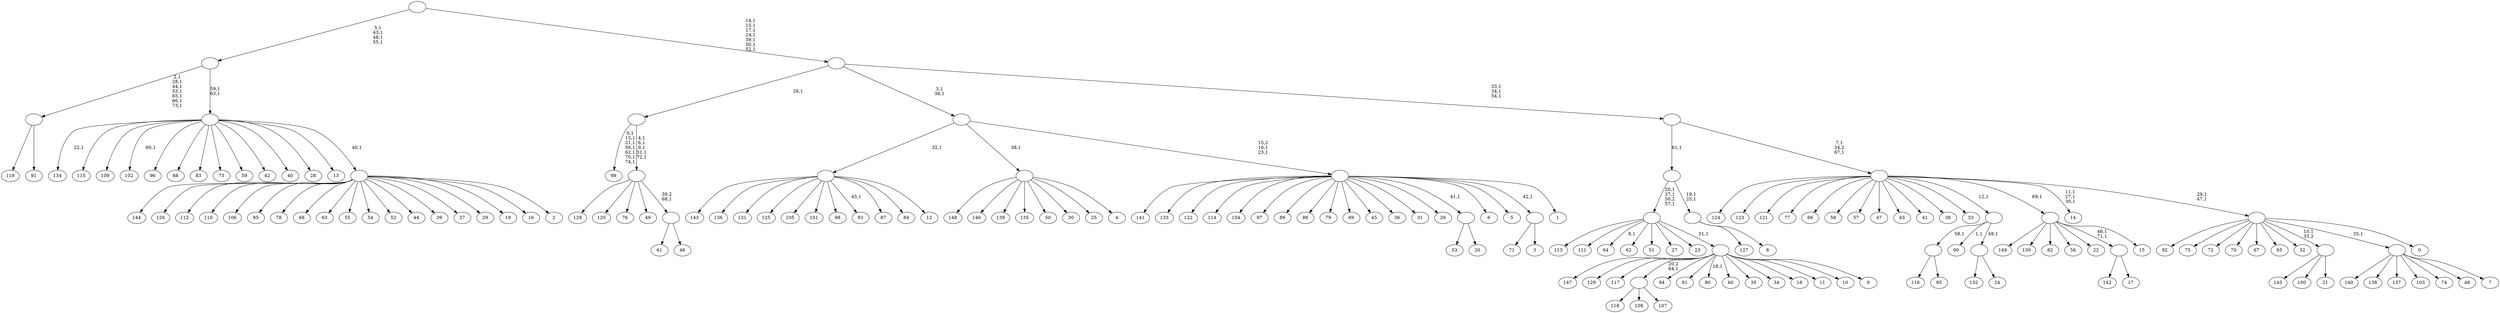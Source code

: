 digraph T {
	225 [label="149"]
	224 [label="148"]
	223 [label="147"]
	222 [label="146"]
	221 [label="145"]
	220 [label="144"]
	219 [label="143"]
	218 [label="142"]
	217 [label="141"]
	216 [label="140"]
	215 [label="139"]
	214 [label="138"]
	213 [label="137"]
	212 [label="136"]
	211 [label="135"]
	210 [label="134"]
	208 [label="133"]
	207 [label="132"]
	206 [label="131"]
	205 [label="130"]
	204 [label="129"]
	203 [label="128"]
	202 [label="127"]
	201 [label="126"]
	200 [label="125"]
	199 [label="124"]
	198 [label="123"]
	197 [label="122"]
	196 [label="121"]
	195 [label="120"]
	194 [label="119"]
	193 [label="118"]
	192 [label="117"]
	191 [label="116"]
	190 [label="115"]
	189 [label="114"]
	188 [label="113"]
	187 [label="112"]
	186 [label="111"]
	185 [label="110"]
	184 [label="109"]
	183 [label="108"]
	182 [label="107"]
	181 [label=""]
	180 [label="106"]
	179 [label="105"]
	178 [label="104"]
	177 [label="103"]
	176 [label="102"]
	174 [label="101"]
	173 [label="100"]
	172 [label="99"]
	164 [label="98"]
	163 [label="97"]
	162 [label="96"]
	161 [label="95"]
	160 [label=""]
	159 [label="94"]
	158 [label="93"]
	156 [label="92"]
	155 [label="91"]
	154 [label=""]
	147 [label="90"]
	145 [label="89"]
	144 [label="88"]
	143 [label="87"]
	142 [label="86"]
	141 [label="85"]
	140 [label="84"]
	139 [label="83"]
	138 [label="82"]
	137 [label="81"]
	136 [label="80"]
	134 [label="79"]
	133 [label="78"]
	132 [label="77"]
	131 [label="76"]
	130 [label="75"]
	129 [label="74"]
	128 [label="73"]
	127 [label="72"]
	126 [label="71"]
	125 [label="70"]
	124 [label="69"]
	123 [label="68"]
	122 [label="67"]
	121 [label="66"]
	120 [label="65"]
	119 [label="64"]
	117 [label="63"]
	116 [label="62"]
	115 [label="61"]
	114 [label="60"]
	113 [label="59"]
	112 [label="58"]
	111 [label="57"]
	110 [label="56"]
	109 [label="55"]
	108 [label="54"]
	107 [label="53"]
	106 [label="52"]
	105 [label="51"]
	104 [label="50"]
	103 [label="49"]
	102 [label="48"]
	101 [label="47"]
	100 [label="46"]
	99 [label=""]
	98 [label=""]
	93 [label=""]
	92 [label="45"]
	91 [label="44"]
	90 [label="43"]
	89 [label="42"]
	88 [label="41"]
	87 [label="40"]
	86 [label="39"]
	85 [label="38"]
	84 [label="37"]
	83 [label="36"]
	82 [label="35"]
	81 [label="34"]
	80 [label="33"]
	79 [label="32"]
	78 [label="31"]
	77 [label="30"]
	76 [label="29"]
	75 [label="28"]
	74 [label="27"]
	73 [label="26"]
	72 [label="25"]
	71 [label="24"]
	70 [label=""]
	69 [label=""]
	68 [label="23"]
	67 [label="22"]
	66 [label="21"]
	65 [label=""]
	64 [label="20"]
	63 [label=""]
	62 [label="19"]
	61 [label="18"]
	60 [label="17"]
	59 [label=""]
	57 [label="16"]
	56 [label="15"]
	55 [label=""]
	54 [label="14"]
	50 [label="13"]
	49 [label="12"]
	48 [label=""]
	47 [label="11"]
	46 [label="10"]
	45 [label="9"]
	44 [label=""]
	43 [label=""]
	40 [label="8"]
	39 [label=""]
	37 [label=""]
	36 [label="7"]
	35 [label=""]
	34 [label="6"]
	33 [label="5"]
	32 [label="4"]
	31 [label=""]
	30 [label="3"]
	29 [label=""]
	28 [label="2"]
	27 [label=""]
	26 [label=""]
	24 [label=""]
	20 [label="1"]
	19 [label=""]
	17 [label=""]
	15 [label="0"]
	14 [label=""]
	12 [label=""]
	10 [label=""]
	7 [label=""]
	0 [label=""]
	181 -> 193 [label=""]
	181 -> 183 [label=""]
	181 -> 182 [label=""]
	160 -> 191 [label=""]
	160 -> 161 [label=""]
	154 -> 194 [label=""]
	154 -> 155 [label=""]
	99 -> 115 [label=""]
	99 -> 100 [label=""]
	98 -> 203 [label=""]
	98 -> 195 [label=""]
	98 -> 131 [label=""]
	98 -> 103 [label=""]
	98 -> 99 [label="39,2\n68,1"]
	93 -> 98 [label="4,1\n6,1\n9,1\n31,1\n72,1"]
	93 -> 172 [label="0,1\n13,1\n21,1\n56,1\n62,1\n70,1\n74,1"]
	70 -> 207 [label=""]
	70 -> 71 [label=""]
	69 -> 147 [label="1,1"]
	69 -> 160 [label="58,1"]
	69 -> 70 [label="49,1"]
	65 -> 221 [label=""]
	65 -> 173 [label=""]
	65 -> 66 [label=""]
	63 -> 107 [label=""]
	63 -> 64 [label=""]
	59 -> 218 [label=""]
	59 -> 60 [label=""]
	55 -> 59 [label="46,1\n71,1"]
	55 -> 225 [label=""]
	55 -> 205 [label=""]
	55 -> 138 [label=""]
	55 -> 110 [label=""]
	55 -> 67 [label=""]
	55 -> 56 [label=""]
	48 -> 158 [label="45,1"]
	48 -> 219 [label=""]
	48 -> 212 [label=""]
	48 -> 206 [label=""]
	48 -> 200 [label=""]
	48 -> 179 [label=""]
	48 -> 174 [label=""]
	48 -> 164 [label=""]
	48 -> 143 [label=""]
	48 -> 140 [label=""]
	48 -> 49 [label=""]
	44 -> 136 [label="18,1"]
	44 -> 223 [label=""]
	44 -> 204 [label=""]
	44 -> 192 [label=""]
	44 -> 181 [label="20,2\n64,1"]
	44 -> 159 [label=""]
	44 -> 137 [label=""]
	44 -> 114 [label=""]
	44 -> 82 [label=""]
	44 -> 81 [label=""]
	44 -> 61 [label=""]
	44 -> 47 [label=""]
	44 -> 46 [label=""]
	44 -> 45 [label=""]
	43 -> 119 [label="8,1"]
	43 -> 188 [label=""]
	43 -> 186 [label=""]
	43 -> 116 [label=""]
	43 -> 105 [label=""]
	43 -> 74 [label=""]
	43 -> 68 [label=""]
	43 -> 44 [label="51,1"]
	39 -> 202 [label=""]
	39 -> 40 [label=""]
	37 -> 39 [label="19,1\n25,1"]
	37 -> 43 [label="20,1\n37,1\n50,2\n57,1"]
	35 -> 216 [label=""]
	35 -> 214 [label=""]
	35 -> 213 [label=""]
	35 -> 177 [label=""]
	35 -> 129 [label=""]
	35 -> 102 [label=""]
	35 -> 36 [label=""]
	31 -> 224 [label=""]
	31 -> 222 [label=""]
	31 -> 215 [label=""]
	31 -> 211 [label=""]
	31 -> 104 [label=""]
	31 -> 77 [label=""]
	31 -> 72 [label=""]
	31 -> 32 [label=""]
	29 -> 126 [label=""]
	29 -> 30 [label=""]
	27 -> 220 [label=""]
	27 -> 201 [label=""]
	27 -> 187 [label=""]
	27 -> 185 [label=""]
	27 -> 180 [label=""]
	27 -> 141 [label=""]
	27 -> 133 [label=""]
	27 -> 123 [label=""]
	27 -> 117 [label=""]
	27 -> 109 [label=""]
	27 -> 108 [label=""]
	27 -> 106 [label=""]
	27 -> 91 [label=""]
	27 -> 86 [label=""]
	27 -> 84 [label=""]
	27 -> 76 [label=""]
	27 -> 62 [label=""]
	27 -> 57 [label=""]
	27 -> 28 [label=""]
	26 -> 176 [label="60,1"]
	26 -> 210 [label="22,1"]
	26 -> 190 [label=""]
	26 -> 184 [label=""]
	26 -> 162 [label=""]
	26 -> 144 [label=""]
	26 -> 139 [label=""]
	26 -> 128 [label=""]
	26 -> 113 [label=""]
	26 -> 89 [label=""]
	26 -> 87 [label=""]
	26 -> 75 [label=""]
	26 -> 50 [label=""]
	26 -> 27 [label="40,1"]
	24 -> 26 [label="59,1\n63,1"]
	24 -> 154 [label="2,1\n28,1\n44,1\n53,1\n65,1\n66,1\n73,1"]
	19 -> 217 [label=""]
	19 -> 208 [label=""]
	19 -> 197 [label=""]
	19 -> 189 [label=""]
	19 -> 178 [label=""]
	19 -> 163 [label=""]
	19 -> 145 [label=""]
	19 -> 142 [label=""]
	19 -> 134 [label=""]
	19 -> 124 [label=""]
	19 -> 92 [label=""]
	19 -> 83 [label=""]
	19 -> 78 [label=""]
	19 -> 73 [label=""]
	19 -> 63 [label="41,1"]
	19 -> 34 [label=""]
	19 -> 33 [label=""]
	19 -> 29 [label="42,1"]
	19 -> 20 [label=""]
	17 -> 19 [label="15,2\n16,1\n23,1"]
	17 -> 48 [label="32,1"]
	17 -> 31 [label="38,1"]
	14 -> 156 [label=""]
	14 -> 130 [label=""]
	14 -> 127 [label=""]
	14 -> 125 [label=""]
	14 -> 122 [label=""]
	14 -> 120 [label=""]
	14 -> 79 [label=""]
	14 -> 65 [label="10,1\n33,2"]
	14 -> 35 [label="35,1"]
	14 -> 15 [label=""]
	12 -> 14 [label="29,1\n47,1"]
	12 -> 54 [label="11,1\n27,1\n30,1"]
	12 -> 199 [label=""]
	12 -> 198 [label=""]
	12 -> 196 [label=""]
	12 -> 132 [label=""]
	12 -> 121 [label=""]
	12 -> 112 [label=""]
	12 -> 111 [label=""]
	12 -> 101 [label=""]
	12 -> 90 [label=""]
	12 -> 88 [label=""]
	12 -> 85 [label=""]
	12 -> 80 [label=""]
	12 -> 69 [label="12,1"]
	12 -> 55 [label="69,1"]
	10 -> 12 [label="7,1\n34,2\n67,1"]
	10 -> 37 [label="61,1"]
	7 -> 10 [label="33,1\n34,1\n54,1"]
	7 -> 17 [label="3,1\n36,1"]
	7 -> 93 [label="26,1"]
	0 -> 7 [label="14,1\n15,1\n17,1\n24,1\n39,1\n50,1\n52,1"]
	0 -> 24 [label="5,1\n43,1\n48,1\n55,1"]
}
